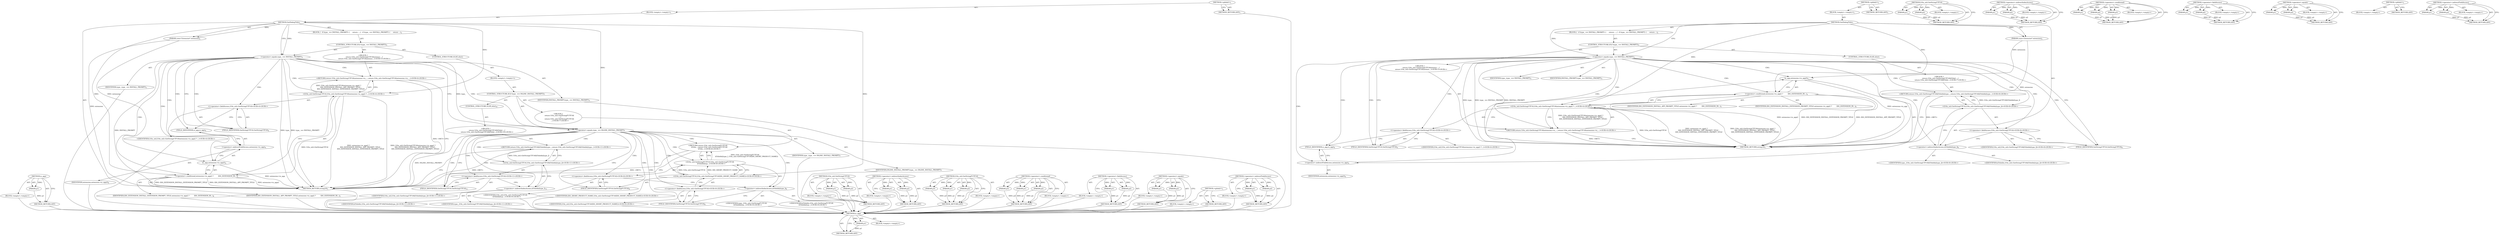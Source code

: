 digraph "&lt;operator&gt;.indirectFieldAccess" {
vulnerable_100 [label=<(METHOD,is_app)>];
vulnerable_101 [label=<(PARAM,p1)>];
vulnerable_102 [label=<(BLOCK,&lt;empty&gt;,&lt;empty&gt;)>];
vulnerable_103 [label=<(METHOD_RETURN,ANY)>];
vulnerable_6 [label=<(METHOD,&lt;global&gt;)<SUB>1</SUB>>];
vulnerable_7 [label=<(BLOCK,&lt;empty&gt;,&lt;empty&gt;)<SUB>1</SUB>>];
vulnerable_8 [label=<(METHOD,GetDialogTitle)<SUB>1</SUB>>];
vulnerable_9 [label=<(PARAM,const Extension* extension)<SUB>2</SUB>>];
vulnerable_10 [label=<(BLOCK,{
  if (type_ == INSTALL_PROMPT) {
     return ...,{
  if (type_ == INSTALL_PROMPT) {
     return ...)<SUB>2</SUB>>];
vulnerable_11 [label=<(CONTROL_STRUCTURE,IF,if (type_ == INSTALL_PROMPT))<SUB>3</SUB>>];
vulnerable_12 [label=<(&lt;operator&gt;.equals,type_ == INSTALL_PROMPT)<SUB>3</SUB>>];
vulnerable_13 [label=<(IDENTIFIER,type_,type_ == INSTALL_PROMPT)<SUB>3</SUB>>];
vulnerable_14 [label=<(IDENTIFIER,INSTALL_PROMPT,type_ == INSTALL_PROMPT)<SUB>3</SUB>>];
vulnerable_15 [label="<(BLOCK,{
     return l10n_util::GetStringUTF16(extensi...,{
     return l10n_util::GetStringUTF16(extensi...)<SUB>3</SUB>>"];
vulnerable_16 [label="<(RETURN,return l10n_util::GetStringUTF16(extension-&gt;is_...,return l10n_util::GetStringUTF16(extension-&gt;is_...)<SUB>4</SUB>>"];
vulnerable_17 [label="<(l10n_util.GetStringUTF16,l10n_util::GetStringUTF16(extension-&gt;is_app() ?...)<SUB>4</SUB>>"];
vulnerable_18 [label="<(&lt;operator&gt;.fieldAccess,l10n_util::GetStringUTF16)<SUB>4</SUB>>"];
vulnerable_19 [label="<(IDENTIFIER,l10n_util,l10n_util::GetStringUTF16(extension-&gt;is_app() ?...)<SUB>4</SUB>>"];
vulnerable_20 [label=<(FIELD_IDENTIFIER,GetStringUTF16,GetStringUTF16)<SUB>4</SUB>>];
vulnerable_21 [label=<(&lt;operator&gt;.conditional,extension-&gt;is_app() ?
         IDS_EXTENSION_IN...)<SUB>4</SUB>>];
vulnerable_22 [label=<(is_app,extension-&gt;is_app())<SUB>4</SUB>>];
vulnerable_23 [label=<(&lt;operator&gt;.indirectFieldAccess,extension-&gt;is_app)<SUB>4</SUB>>];
vulnerable_24 [label=<(IDENTIFIER,extension,extension-&gt;is_app())<SUB>4</SUB>>];
vulnerable_25 [label=<(FIELD_IDENTIFIER,is_app,is_app)<SUB>4</SUB>>];
vulnerable_26 [label=<(IDENTIFIER,IDS_EXTENSION_INSTALL_APP_PROMPT_TITLE,extension-&gt;is_app() ?
         IDS_EXTENSION_IN...)<SUB>5</SUB>>];
vulnerable_27 [label=<(IDENTIFIER,IDS_EXTENSION_INSTALL_EXTENSION_PROMPT_TITLE,extension-&gt;is_app() ?
         IDS_EXTENSION_IN...)<SUB>6</SUB>>];
vulnerable_28 [label=<(CONTROL_STRUCTURE,ELSE,else)<SUB>7</SUB>>];
vulnerable_29 [label=<(BLOCK,&lt;empty&gt;,&lt;empty&gt;)<SUB>7</SUB>>];
vulnerable_30 [label=<(CONTROL_STRUCTURE,IF,if (type_ == INLINE_INSTALL_PROMPT))<SUB>7</SUB>>];
vulnerable_31 [label=<(&lt;operator&gt;.equals,type_ == INLINE_INSTALL_PROMPT)<SUB>7</SUB>>];
vulnerable_32 [label=<(IDENTIFIER,type_,type_ == INLINE_INSTALL_PROMPT)<SUB>7</SUB>>];
vulnerable_33 [label=<(IDENTIFIER,INLINE_INSTALL_PROMPT,type_ == INLINE_INSTALL_PROMPT)<SUB>7</SUB>>];
vulnerable_34 [label="<(BLOCK,{
    return l10n_util::GetStringFUTF16(
      ...,{
    return l10n_util::GetStringFUTF16(
      ...)<SUB>7</SUB>>"];
vulnerable_35 [label="<(RETURN,return l10n_util::GetStringFUTF16(
      kTitle...,return l10n_util::GetStringFUTF16(
      kTitle...)<SUB>8</SUB>>"];
vulnerable_36 [label="<(l10n_util.GetStringFUTF16,l10n_util::GetStringFUTF16(
      kTitleIds[typ...)<SUB>8</SUB>>"];
vulnerable_37 [label="<(&lt;operator&gt;.fieldAccess,l10n_util::GetStringFUTF16)<SUB>8</SUB>>"];
vulnerable_38 [label="<(IDENTIFIER,l10n_util,l10n_util::GetStringFUTF16(
      kTitleIds[typ...)<SUB>8</SUB>>"];
vulnerable_39 [label=<(FIELD_IDENTIFIER,GetStringFUTF16,GetStringFUTF16)<SUB>8</SUB>>];
vulnerable_40 [label=<(&lt;operator&gt;.indirectIndexAccess,kTitleIds[type_])<SUB>9</SUB>>];
vulnerable_41 [label="<(IDENTIFIER,kTitleIds,l10n_util::GetStringFUTF16(
      kTitleIds[typ...)<SUB>9</SUB>>"];
vulnerable_42 [label="<(IDENTIFIER,type_,l10n_util::GetStringFUTF16(
      kTitleIds[typ...)<SUB>9</SUB>>"];
vulnerable_43 [label="<(l10n_util.GetStringUTF16,l10n_util::GetStringUTF16(IDS_SHORT_PRODUCT_NAME))<SUB>9</SUB>>"];
vulnerable_44 [label="<(&lt;operator&gt;.fieldAccess,l10n_util::GetStringUTF16)<SUB>9</SUB>>"];
vulnerable_45 [label="<(IDENTIFIER,l10n_util,l10n_util::GetStringUTF16(IDS_SHORT_PRODUCT_NAME))<SUB>9</SUB>>"];
vulnerable_46 [label=<(FIELD_IDENTIFIER,GetStringUTF16,GetStringUTF16)<SUB>9</SUB>>];
vulnerable_47 [label="<(IDENTIFIER,IDS_SHORT_PRODUCT_NAME,l10n_util::GetStringUTF16(IDS_SHORT_PRODUCT_NAME))<SUB>9</SUB>>"];
vulnerable_48 [label=<(CONTROL_STRUCTURE,ELSE,else)<SUB>10</SUB>>];
vulnerable_49 [label="<(BLOCK,{
     return l10n_util::GetStringUTF16(kTitleI...,{
     return l10n_util::GetStringUTF16(kTitleI...)<SUB>10</SUB>>"];
vulnerable_50 [label="<(RETURN,return l10n_util::GetStringUTF16(kTitleIds[type...,return l10n_util::GetStringUTF16(kTitleIds[type...)<SUB>11</SUB>>"];
vulnerable_51 [label="<(l10n_util.GetStringUTF16,l10n_util::GetStringUTF16(kTitleIds[type_]))<SUB>11</SUB>>"];
vulnerable_52 [label="<(&lt;operator&gt;.fieldAccess,l10n_util::GetStringUTF16)<SUB>11</SUB>>"];
vulnerable_53 [label="<(IDENTIFIER,l10n_util,l10n_util::GetStringUTF16(kTitleIds[type_]))<SUB>11</SUB>>"];
vulnerable_54 [label=<(FIELD_IDENTIFIER,GetStringUTF16,GetStringUTF16)<SUB>11</SUB>>];
vulnerable_55 [label=<(&lt;operator&gt;.indirectIndexAccess,kTitleIds[type_])<SUB>11</SUB>>];
vulnerable_56 [label="<(IDENTIFIER,kTitleIds,l10n_util::GetStringUTF16(kTitleIds[type_]))<SUB>11</SUB>>"];
vulnerable_57 [label="<(IDENTIFIER,type_,l10n_util::GetStringUTF16(kTitleIds[type_]))<SUB>11</SUB>>"];
vulnerable_58 [label=<(METHOD_RETURN,string16)<SUB>1</SUB>>];
vulnerable_60 [label=<(METHOD_RETURN,ANY)<SUB>1</SUB>>];
vulnerable_84 [label=<(METHOD,l10n_util.GetStringUTF16)>];
vulnerable_85 [label=<(PARAM,p1)>];
vulnerable_86 [label=<(PARAM,p2)>];
vulnerable_87 [label=<(BLOCK,&lt;empty&gt;,&lt;empty&gt;)>];
vulnerable_88 [label=<(METHOD_RETURN,ANY)>];
vulnerable_115 [label=<(METHOD,&lt;operator&gt;.indirectIndexAccess)>];
vulnerable_116 [label=<(PARAM,p1)>];
vulnerable_117 [label=<(PARAM,p2)>];
vulnerable_118 [label=<(BLOCK,&lt;empty&gt;,&lt;empty&gt;)>];
vulnerable_119 [label=<(METHOD_RETURN,ANY)>];
vulnerable_109 [label=<(METHOD,l10n_util.GetStringFUTF16)>];
vulnerable_110 [label=<(PARAM,p1)>];
vulnerable_111 [label=<(PARAM,p2)>];
vulnerable_112 [label=<(PARAM,p3)>];
vulnerable_113 [label=<(BLOCK,&lt;empty&gt;,&lt;empty&gt;)>];
vulnerable_114 [label=<(METHOD_RETURN,ANY)>];
vulnerable_94 [label=<(METHOD,&lt;operator&gt;.conditional)>];
vulnerable_95 [label=<(PARAM,p1)>];
vulnerable_96 [label=<(PARAM,p2)>];
vulnerable_97 [label=<(PARAM,p3)>];
vulnerable_98 [label=<(BLOCK,&lt;empty&gt;,&lt;empty&gt;)>];
vulnerable_99 [label=<(METHOD_RETURN,ANY)>];
vulnerable_89 [label=<(METHOD,&lt;operator&gt;.fieldAccess)>];
vulnerable_90 [label=<(PARAM,p1)>];
vulnerable_91 [label=<(PARAM,p2)>];
vulnerable_92 [label=<(BLOCK,&lt;empty&gt;,&lt;empty&gt;)>];
vulnerable_93 [label=<(METHOD_RETURN,ANY)>];
vulnerable_79 [label=<(METHOD,&lt;operator&gt;.equals)>];
vulnerable_80 [label=<(PARAM,p1)>];
vulnerable_81 [label=<(PARAM,p2)>];
vulnerable_82 [label=<(BLOCK,&lt;empty&gt;,&lt;empty&gt;)>];
vulnerable_83 [label=<(METHOD_RETURN,ANY)>];
vulnerable_73 [label=<(METHOD,&lt;global&gt;)<SUB>1</SUB>>];
vulnerable_74 [label=<(BLOCK,&lt;empty&gt;,&lt;empty&gt;)>];
vulnerable_75 [label=<(METHOD_RETURN,ANY)>];
vulnerable_104 [label=<(METHOD,&lt;operator&gt;.indirectFieldAccess)>];
vulnerable_105 [label=<(PARAM,p1)>];
vulnerable_106 [label=<(PARAM,p2)>];
vulnerable_107 [label=<(BLOCK,&lt;empty&gt;,&lt;empty&gt;)>];
vulnerable_108 [label=<(METHOD_RETURN,ANY)>];
fixed_78 [label=<(METHOD,is_app)>];
fixed_79 [label=<(PARAM,p1)>];
fixed_80 [label=<(BLOCK,&lt;empty&gt;,&lt;empty&gt;)>];
fixed_81 [label=<(METHOD_RETURN,ANY)>];
fixed_6 [label=<(METHOD,&lt;global&gt;)<SUB>1</SUB>>];
fixed_7 [label=<(BLOCK,&lt;empty&gt;,&lt;empty&gt;)<SUB>1</SUB>>];
fixed_8 [label=<(METHOD,GetDialogTitle)<SUB>1</SUB>>];
fixed_9 [label=<(PARAM,const Extension* extension)<SUB>2</SUB>>];
fixed_10 [label=<(BLOCK,{
  if (type_ == INSTALL_PROMPT) {
     return ...,{
  if (type_ == INSTALL_PROMPT) {
     return ...)<SUB>2</SUB>>];
fixed_11 [label=<(CONTROL_STRUCTURE,IF,if (type_ == INSTALL_PROMPT))<SUB>3</SUB>>];
fixed_12 [label=<(&lt;operator&gt;.equals,type_ == INSTALL_PROMPT)<SUB>3</SUB>>];
fixed_13 [label=<(IDENTIFIER,type_,type_ == INSTALL_PROMPT)<SUB>3</SUB>>];
fixed_14 [label=<(IDENTIFIER,INSTALL_PROMPT,type_ == INSTALL_PROMPT)<SUB>3</SUB>>];
fixed_15 [label="<(BLOCK,{
     return l10n_util::GetStringUTF16(extensi...,{
     return l10n_util::GetStringUTF16(extensi...)<SUB>3</SUB>>"];
fixed_16 [label="<(RETURN,return l10n_util::GetStringUTF16(extension-&gt;is_...,return l10n_util::GetStringUTF16(extension-&gt;is_...)<SUB>4</SUB>>"];
fixed_17 [label="<(l10n_util.GetStringUTF16,l10n_util::GetStringUTF16(extension-&gt;is_app() ?...)<SUB>4</SUB>>"];
fixed_18 [label="<(&lt;operator&gt;.fieldAccess,l10n_util::GetStringUTF16)<SUB>4</SUB>>"];
fixed_19 [label="<(IDENTIFIER,l10n_util,l10n_util::GetStringUTF16(extension-&gt;is_app() ?...)<SUB>4</SUB>>"];
fixed_20 [label=<(FIELD_IDENTIFIER,GetStringUTF16,GetStringUTF16)<SUB>4</SUB>>];
fixed_21 [label=<(&lt;operator&gt;.conditional,extension-&gt;is_app() ?
         IDS_EXTENSION_IN...)<SUB>4</SUB>>];
fixed_22 [label=<(is_app,extension-&gt;is_app())<SUB>4</SUB>>];
fixed_23 [label=<(&lt;operator&gt;.indirectFieldAccess,extension-&gt;is_app)<SUB>4</SUB>>];
fixed_24 [label=<(IDENTIFIER,extension,extension-&gt;is_app())<SUB>4</SUB>>];
fixed_25 [label=<(FIELD_IDENTIFIER,is_app,is_app)<SUB>4</SUB>>];
fixed_26 [label=<(IDENTIFIER,IDS_EXTENSION_INSTALL_APP_PROMPT_TITLE,extension-&gt;is_app() ?
         IDS_EXTENSION_IN...)<SUB>5</SUB>>];
fixed_27 [label=<(IDENTIFIER,IDS_EXTENSION_INSTALL_EXTENSION_PROMPT_TITLE,extension-&gt;is_app() ?
         IDS_EXTENSION_IN...)<SUB>6</SUB>>];
fixed_28 [label=<(CONTROL_STRUCTURE,ELSE,else)<SUB>7</SUB>>];
fixed_29 [label="<(BLOCK,{
     return l10n_util::GetStringUTF16(kTitleI...,{
     return l10n_util::GetStringUTF16(kTitleI...)<SUB>7</SUB>>"];
fixed_30 [label="<(RETURN,return l10n_util::GetStringUTF16(kTitleIds[type...,return l10n_util::GetStringUTF16(kTitleIds[type...)<SUB>8</SUB>>"];
fixed_31 [label="<(l10n_util.GetStringUTF16,l10n_util::GetStringUTF16(kTitleIds[type_]))<SUB>8</SUB>>"];
fixed_32 [label="<(&lt;operator&gt;.fieldAccess,l10n_util::GetStringUTF16)<SUB>8</SUB>>"];
fixed_33 [label="<(IDENTIFIER,l10n_util,l10n_util::GetStringUTF16(kTitleIds[type_]))<SUB>8</SUB>>"];
fixed_34 [label=<(FIELD_IDENTIFIER,GetStringUTF16,GetStringUTF16)<SUB>8</SUB>>];
fixed_35 [label=<(&lt;operator&gt;.indirectIndexAccess,kTitleIds[type_])<SUB>8</SUB>>];
fixed_36 [label="<(IDENTIFIER,kTitleIds,l10n_util::GetStringUTF16(kTitleIds[type_]))<SUB>8</SUB>>"];
fixed_37 [label="<(IDENTIFIER,type_,l10n_util::GetStringUTF16(kTitleIds[type_]))<SUB>8</SUB>>"];
fixed_38 [label=<(METHOD_RETURN,string16)<SUB>1</SUB>>];
fixed_40 [label=<(METHOD_RETURN,ANY)<SUB>1</SUB>>];
fixed_62 [label=<(METHOD,l10n_util.GetStringUTF16)>];
fixed_63 [label=<(PARAM,p1)>];
fixed_64 [label=<(PARAM,p2)>];
fixed_65 [label=<(BLOCK,&lt;empty&gt;,&lt;empty&gt;)>];
fixed_66 [label=<(METHOD_RETURN,ANY)>];
fixed_87 [label=<(METHOD,&lt;operator&gt;.indirectIndexAccess)>];
fixed_88 [label=<(PARAM,p1)>];
fixed_89 [label=<(PARAM,p2)>];
fixed_90 [label=<(BLOCK,&lt;empty&gt;,&lt;empty&gt;)>];
fixed_91 [label=<(METHOD_RETURN,ANY)>];
fixed_72 [label=<(METHOD,&lt;operator&gt;.conditional)>];
fixed_73 [label=<(PARAM,p1)>];
fixed_74 [label=<(PARAM,p2)>];
fixed_75 [label=<(PARAM,p3)>];
fixed_76 [label=<(BLOCK,&lt;empty&gt;,&lt;empty&gt;)>];
fixed_77 [label=<(METHOD_RETURN,ANY)>];
fixed_67 [label=<(METHOD,&lt;operator&gt;.fieldAccess)>];
fixed_68 [label=<(PARAM,p1)>];
fixed_69 [label=<(PARAM,p2)>];
fixed_70 [label=<(BLOCK,&lt;empty&gt;,&lt;empty&gt;)>];
fixed_71 [label=<(METHOD_RETURN,ANY)>];
fixed_57 [label=<(METHOD,&lt;operator&gt;.equals)>];
fixed_58 [label=<(PARAM,p1)>];
fixed_59 [label=<(PARAM,p2)>];
fixed_60 [label=<(BLOCK,&lt;empty&gt;,&lt;empty&gt;)>];
fixed_61 [label=<(METHOD_RETURN,ANY)>];
fixed_51 [label=<(METHOD,&lt;global&gt;)<SUB>1</SUB>>];
fixed_52 [label=<(BLOCK,&lt;empty&gt;,&lt;empty&gt;)>];
fixed_53 [label=<(METHOD_RETURN,ANY)>];
fixed_82 [label=<(METHOD,&lt;operator&gt;.indirectFieldAccess)>];
fixed_83 [label=<(PARAM,p1)>];
fixed_84 [label=<(PARAM,p2)>];
fixed_85 [label=<(BLOCK,&lt;empty&gt;,&lt;empty&gt;)>];
fixed_86 [label=<(METHOD_RETURN,ANY)>];
vulnerable_100 -> vulnerable_101  [key=0, label="AST: "];
vulnerable_100 -> vulnerable_101  [key=1, label="DDG: "];
vulnerable_100 -> vulnerable_102  [key=0, label="AST: "];
vulnerable_100 -> vulnerable_103  [key=0, label="AST: "];
vulnerable_100 -> vulnerable_103  [key=1, label="CFG: "];
vulnerable_101 -> vulnerable_103  [key=0, label="DDG: p1"];
vulnerable_102 -> fixed_78  [key=0];
vulnerable_103 -> fixed_78  [key=0];
vulnerable_6 -> vulnerable_7  [key=0, label="AST: "];
vulnerable_6 -> vulnerable_60  [key=0, label="AST: "];
vulnerable_6 -> vulnerable_60  [key=1, label="CFG: "];
vulnerable_7 -> vulnerable_8  [key=0, label="AST: "];
vulnerable_8 -> vulnerable_9  [key=0, label="AST: "];
vulnerable_8 -> vulnerable_9  [key=1, label="DDG: "];
vulnerable_8 -> vulnerable_10  [key=0, label="AST: "];
vulnerable_8 -> vulnerable_58  [key=0, label="AST: "];
vulnerable_8 -> vulnerable_12  [key=0, label="CFG: "];
vulnerable_8 -> vulnerable_12  [key=1, label="DDG: "];
vulnerable_8 -> vulnerable_17  [key=0, label="DDG: "];
vulnerable_8 -> vulnerable_21  [key=0, label="DDG: "];
vulnerable_8 -> vulnerable_31  [key=0, label="DDG: "];
vulnerable_8 -> vulnerable_43  [key=0, label="DDG: "];
vulnerable_9 -> vulnerable_58  [key=0, label="DDG: extension"];
vulnerable_9 -> vulnerable_22  [key=0, label="DDG: extension"];
vulnerable_10 -> vulnerable_11  [key=0, label="AST: "];
vulnerable_11 -> vulnerable_12  [key=0, label="AST: "];
vulnerable_11 -> vulnerable_15  [key=0, label="AST: "];
vulnerable_11 -> vulnerable_28  [key=0, label="AST: "];
vulnerable_12 -> vulnerable_13  [key=0, label="AST: "];
vulnerable_12 -> vulnerable_14  [key=0, label="AST: "];
vulnerable_12 -> vulnerable_20  [key=0, label="CFG: "];
vulnerable_12 -> vulnerable_20  [key=1, label="CDG: "];
vulnerable_12 -> vulnerable_31  [key=0, label="CFG: "];
vulnerable_12 -> vulnerable_31  [key=1, label="DDG: type_"];
vulnerable_12 -> vulnerable_31  [key=2, label="CDG: "];
vulnerable_12 -> vulnerable_58  [key=0, label="DDG: type_"];
vulnerable_12 -> vulnerable_58  [key=1, label="DDG: type_ == INSTALL_PROMPT"];
vulnerable_12 -> vulnerable_58  [key=2, label="DDG: INSTALL_PROMPT"];
vulnerable_12 -> vulnerable_16  [key=0, label="CDG: "];
vulnerable_12 -> vulnerable_17  [key=0, label="CDG: "];
vulnerable_12 -> vulnerable_21  [key=0, label="CDG: "];
vulnerable_12 -> vulnerable_23  [key=0, label="CDG: "];
vulnerable_12 -> vulnerable_25  [key=0, label="CDG: "];
vulnerable_12 -> vulnerable_22  [key=0, label="CDG: "];
vulnerable_12 -> vulnerable_18  [key=0, label="CDG: "];
vulnerable_13 -> fixed_78  [key=0];
vulnerable_14 -> fixed_78  [key=0];
vulnerable_15 -> vulnerable_16  [key=0, label="AST: "];
vulnerable_16 -> vulnerable_17  [key=0, label="AST: "];
vulnerable_16 -> vulnerable_58  [key=0, label="CFG: "];
vulnerable_16 -> vulnerable_58  [key=1, label="DDG: &lt;RET&gt;"];
vulnerable_17 -> vulnerable_18  [key=0, label="AST: "];
vulnerable_17 -> vulnerable_21  [key=0, label="AST: "];
vulnerable_17 -> vulnerable_16  [key=0, label="CFG: "];
vulnerable_17 -> vulnerable_16  [key=1, label="DDG: l10n_util::GetStringUTF16(extension-&gt;is_app() ?
         IDS_EXTENSION_INSTALL_APP_PROMPT_TITLE :
         IDS_EXTENSION_INSTALL_EXTENSION_PROMPT_TITLE)"];
vulnerable_17 -> vulnerable_58  [key=0, label="DDG: l10n_util::GetStringUTF16"];
vulnerable_17 -> vulnerable_58  [key=1, label="DDG: extension-&gt;is_app() ?
         IDS_EXTENSION_INSTALL_APP_PROMPT_TITLE :
         IDS_EXTENSION_INSTALL_EXTENSION_PROMPT_TITLE"];
vulnerable_17 -> vulnerable_58  [key=2, label="DDG: l10n_util::GetStringUTF16(extension-&gt;is_app() ?
         IDS_EXTENSION_INSTALL_APP_PROMPT_TITLE :
         IDS_EXTENSION_INSTALL_EXTENSION_PROMPT_TITLE)"];
vulnerable_18 -> vulnerable_19  [key=0, label="AST: "];
vulnerable_18 -> vulnerable_20  [key=0, label="AST: "];
vulnerable_18 -> vulnerable_25  [key=0, label="CFG: "];
vulnerable_19 -> fixed_78  [key=0];
vulnerable_20 -> vulnerable_18  [key=0, label="CFG: "];
vulnerable_21 -> vulnerable_22  [key=0, label="AST: "];
vulnerable_21 -> vulnerable_26  [key=0, label="AST: "];
vulnerable_21 -> vulnerable_27  [key=0, label="AST: "];
vulnerable_21 -> vulnerable_17  [key=0, label="CFG: "];
vulnerable_21 -> vulnerable_58  [key=0, label="DDG: extension-&gt;is_app()"];
vulnerable_21 -> vulnerable_58  [key=1, label="DDG: IDS_EXTENSION_INSTALL_EXTENSION_PROMPT_TITLE"];
vulnerable_21 -> vulnerable_58  [key=2, label="DDG: IDS_EXTENSION_INSTALL_APP_PROMPT_TITLE"];
vulnerable_22 -> vulnerable_23  [key=0, label="AST: "];
vulnerable_22 -> vulnerable_21  [key=0, label="CFG: "];
vulnerable_22 -> vulnerable_58  [key=0, label="DDG: extension-&gt;is_app"];
vulnerable_23 -> vulnerable_24  [key=0, label="AST: "];
vulnerable_23 -> vulnerable_25  [key=0, label="AST: "];
vulnerable_23 -> vulnerable_22  [key=0, label="CFG: "];
vulnerable_24 -> fixed_78  [key=0];
vulnerable_25 -> vulnerable_23  [key=0, label="CFG: "];
vulnerable_26 -> fixed_78  [key=0];
vulnerable_27 -> fixed_78  [key=0];
vulnerable_28 -> vulnerable_29  [key=0, label="AST: "];
vulnerable_29 -> vulnerable_30  [key=0, label="AST: "];
vulnerable_30 -> vulnerable_31  [key=0, label="AST: "];
vulnerable_30 -> vulnerable_34  [key=0, label="AST: "];
vulnerable_30 -> vulnerable_48  [key=0, label="AST: "];
vulnerable_31 -> vulnerable_32  [key=0, label="AST: "];
vulnerable_31 -> vulnerable_33  [key=0, label="AST: "];
vulnerable_31 -> vulnerable_39  [key=0, label="CFG: "];
vulnerable_31 -> vulnerable_39  [key=1, label="CDG: "];
vulnerable_31 -> vulnerable_54  [key=0, label="CFG: "];
vulnerable_31 -> vulnerable_54  [key=1, label="CDG: "];
vulnerable_31 -> vulnerable_58  [key=0, label="DDG: INLINE_INSTALL_PROMPT"];
vulnerable_31 -> vulnerable_51  [key=0, label="CDG: "];
vulnerable_31 -> vulnerable_36  [key=0, label="CDG: "];
vulnerable_31 -> vulnerable_52  [key=0, label="CDG: "];
vulnerable_31 -> vulnerable_37  [key=0, label="CDG: "];
vulnerable_31 -> vulnerable_46  [key=0, label="CDG: "];
vulnerable_31 -> vulnerable_40  [key=0, label="CDG: "];
vulnerable_31 -> vulnerable_50  [key=0, label="CDG: "];
vulnerable_31 -> vulnerable_44  [key=0, label="CDG: "];
vulnerable_31 -> vulnerable_35  [key=0, label="CDG: "];
vulnerable_31 -> vulnerable_55  [key=0, label="CDG: "];
vulnerable_31 -> vulnerable_43  [key=0, label="CDG: "];
vulnerable_32 -> fixed_78  [key=0];
vulnerable_33 -> fixed_78  [key=0];
vulnerable_34 -> vulnerable_35  [key=0, label="AST: "];
vulnerable_35 -> vulnerable_36  [key=0, label="AST: "];
vulnerable_35 -> vulnerable_58  [key=0, label="CFG: "];
vulnerable_35 -> vulnerable_58  [key=1, label="DDG: &lt;RET&gt;"];
vulnerable_36 -> vulnerable_37  [key=0, label="AST: "];
vulnerable_36 -> vulnerable_40  [key=0, label="AST: "];
vulnerable_36 -> vulnerable_43  [key=0, label="AST: "];
vulnerable_36 -> vulnerable_35  [key=0, label="CFG: "];
vulnerable_36 -> vulnerable_35  [key=1, label="DDG: l10n_util::GetStringFUTF16(
      kTitleIds[type_], l10n_util::GetStringUTF16(IDS_SHORT_PRODUCT_NAME))"];
vulnerable_37 -> vulnerable_38  [key=0, label="AST: "];
vulnerable_37 -> vulnerable_39  [key=0, label="AST: "];
vulnerable_37 -> vulnerable_40  [key=0, label="CFG: "];
vulnerable_38 -> fixed_78  [key=0];
vulnerable_39 -> vulnerable_37  [key=0, label="CFG: "];
vulnerable_40 -> vulnerable_41  [key=0, label="AST: "];
vulnerable_40 -> vulnerable_42  [key=0, label="AST: "];
vulnerable_40 -> vulnerable_46  [key=0, label="CFG: "];
vulnerable_41 -> fixed_78  [key=0];
vulnerable_42 -> fixed_78  [key=0];
vulnerable_43 -> vulnerable_44  [key=0, label="AST: "];
vulnerable_43 -> vulnerable_47  [key=0, label="AST: "];
vulnerable_43 -> vulnerable_36  [key=0, label="CFG: "];
vulnerable_43 -> vulnerable_36  [key=1, label="DDG: l10n_util::GetStringUTF16"];
vulnerable_43 -> vulnerable_36  [key=2, label="DDG: IDS_SHORT_PRODUCT_NAME"];
vulnerable_44 -> vulnerable_45  [key=0, label="AST: "];
vulnerable_44 -> vulnerable_46  [key=0, label="AST: "];
vulnerable_44 -> vulnerable_43  [key=0, label="CFG: "];
vulnerable_45 -> fixed_78  [key=0];
vulnerable_46 -> vulnerable_44  [key=0, label="CFG: "];
vulnerable_47 -> fixed_78  [key=0];
vulnerable_48 -> vulnerable_49  [key=0, label="AST: "];
vulnerable_49 -> vulnerable_50  [key=0, label="AST: "];
vulnerable_50 -> vulnerable_51  [key=0, label="AST: "];
vulnerable_50 -> vulnerable_58  [key=0, label="CFG: "];
vulnerable_50 -> vulnerable_58  [key=1, label="DDG: &lt;RET&gt;"];
vulnerable_51 -> vulnerable_52  [key=0, label="AST: "];
vulnerable_51 -> vulnerable_55  [key=0, label="AST: "];
vulnerable_51 -> vulnerable_50  [key=0, label="CFG: "];
vulnerable_51 -> vulnerable_50  [key=1, label="DDG: l10n_util::GetStringUTF16(kTitleIds[type_])"];
vulnerable_52 -> vulnerable_53  [key=0, label="AST: "];
vulnerable_52 -> vulnerable_54  [key=0, label="AST: "];
vulnerable_52 -> vulnerable_55  [key=0, label="CFG: "];
vulnerable_53 -> fixed_78  [key=0];
vulnerable_54 -> vulnerable_52  [key=0, label="CFG: "];
vulnerable_55 -> vulnerable_56  [key=0, label="AST: "];
vulnerable_55 -> vulnerable_57  [key=0, label="AST: "];
vulnerable_55 -> vulnerable_51  [key=0, label="CFG: "];
vulnerable_56 -> fixed_78  [key=0];
vulnerable_57 -> fixed_78  [key=0];
vulnerable_58 -> fixed_78  [key=0];
vulnerable_60 -> fixed_78  [key=0];
vulnerable_84 -> vulnerable_85  [key=0, label="AST: "];
vulnerable_84 -> vulnerable_85  [key=1, label="DDG: "];
vulnerable_84 -> vulnerable_87  [key=0, label="AST: "];
vulnerable_84 -> vulnerable_86  [key=0, label="AST: "];
vulnerable_84 -> vulnerable_86  [key=1, label="DDG: "];
vulnerable_84 -> vulnerable_88  [key=0, label="AST: "];
vulnerable_84 -> vulnerable_88  [key=1, label="CFG: "];
vulnerable_85 -> vulnerable_88  [key=0, label="DDG: p1"];
vulnerable_86 -> vulnerable_88  [key=0, label="DDG: p2"];
vulnerable_87 -> fixed_78  [key=0];
vulnerable_88 -> fixed_78  [key=0];
vulnerable_115 -> vulnerable_116  [key=0, label="AST: "];
vulnerable_115 -> vulnerable_116  [key=1, label="DDG: "];
vulnerable_115 -> vulnerable_118  [key=0, label="AST: "];
vulnerable_115 -> vulnerable_117  [key=0, label="AST: "];
vulnerable_115 -> vulnerable_117  [key=1, label="DDG: "];
vulnerable_115 -> vulnerable_119  [key=0, label="AST: "];
vulnerable_115 -> vulnerable_119  [key=1, label="CFG: "];
vulnerable_116 -> vulnerable_119  [key=0, label="DDG: p1"];
vulnerable_117 -> vulnerable_119  [key=0, label="DDG: p2"];
vulnerable_118 -> fixed_78  [key=0];
vulnerable_119 -> fixed_78  [key=0];
vulnerable_109 -> vulnerable_110  [key=0, label="AST: "];
vulnerable_109 -> vulnerable_110  [key=1, label="DDG: "];
vulnerable_109 -> vulnerable_113  [key=0, label="AST: "];
vulnerable_109 -> vulnerable_111  [key=0, label="AST: "];
vulnerable_109 -> vulnerable_111  [key=1, label="DDG: "];
vulnerable_109 -> vulnerable_114  [key=0, label="AST: "];
vulnerable_109 -> vulnerable_114  [key=1, label="CFG: "];
vulnerable_109 -> vulnerable_112  [key=0, label="AST: "];
vulnerable_109 -> vulnerable_112  [key=1, label="DDG: "];
vulnerable_110 -> vulnerable_114  [key=0, label="DDG: p1"];
vulnerable_111 -> vulnerable_114  [key=0, label="DDG: p2"];
vulnerable_112 -> vulnerable_114  [key=0, label="DDG: p3"];
vulnerable_113 -> fixed_78  [key=0];
vulnerable_114 -> fixed_78  [key=0];
vulnerable_94 -> vulnerable_95  [key=0, label="AST: "];
vulnerable_94 -> vulnerable_95  [key=1, label="DDG: "];
vulnerable_94 -> vulnerable_98  [key=0, label="AST: "];
vulnerable_94 -> vulnerable_96  [key=0, label="AST: "];
vulnerable_94 -> vulnerable_96  [key=1, label="DDG: "];
vulnerable_94 -> vulnerable_99  [key=0, label="AST: "];
vulnerable_94 -> vulnerable_99  [key=1, label="CFG: "];
vulnerable_94 -> vulnerable_97  [key=0, label="AST: "];
vulnerable_94 -> vulnerable_97  [key=1, label="DDG: "];
vulnerable_95 -> vulnerable_99  [key=0, label="DDG: p1"];
vulnerable_96 -> vulnerable_99  [key=0, label="DDG: p2"];
vulnerable_97 -> vulnerable_99  [key=0, label="DDG: p3"];
vulnerable_98 -> fixed_78  [key=0];
vulnerable_99 -> fixed_78  [key=0];
vulnerable_89 -> vulnerable_90  [key=0, label="AST: "];
vulnerable_89 -> vulnerable_90  [key=1, label="DDG: "];
vulnerable_89 -> vulnerable_92  [key=0, label="AST: "];
vulnerable_89 -> vulnerable_91  [key=0, label="AST: "];
vulnerable_89 -> vulnerable_91  [key=1, label="DDG: "];
vulnerable_89 -> vulnerable_93  [key=0, label="AST: "];
vulnerable_89 -> vulnerable_93  [key=1, label="CFG: "];
vulnerable_90 -> vulnerable_93  [key=0, label="DDG: p1"];
vulnerable_91 -> vulnerable_93  [key=0, label="DDG: p2"];
vulnerable_92 -> fixed_78  [key=0];
vulnerable_93 -> fixed_78  [key=0];
vulnerable_79 -> vulnerable_80  [key=0, label="AST: "];
vulnerable_79 -> vulnerable_80  [key=1, label="DDG: "];
vulnerable_79 -> vulnerable_82  [key=0, label="AST: "];
vulnerable_79 -> vulnerable_81  [key=0, label="AST: "];
vulnerable_79 -> vulnerable_81  [key=1, label="DDG: "];
vulnerable_79 -> vulnerable_83  [key=0, label="AST: "];
vulnerable_79 -> vulnerable_83  [key=1, label="CFG: "];
vulnerable_80 -> vulnerable_83  [key=0, label="DDG: p1"];
vulnerable_81 -> vulnerable_83  [key=0, label="DDG: p2"];
vulnerable_82 -> fixed_78  [key=0];
vulnerable_83 -> fixed_78  [key=0];
vulnerable_73 -> vulnerable_74  [key=0, label="AST: "];
vulnerable_73 -> vulnerable_75  [key=0, label="AST: "];
vulnerable_73 -> vulnerable_75  [key=1, label="CFG: "];
vulnerable_74 -> fixed_78  [key=0];
vulnerable_75 -> fixed_78  [key=0];
vulnerable_104 -> vulnerable_105  [key=0, label="AST: "];
vulnerable_104 -> vulnerable_105  [key=1, label="DDG: "];
vulnerable_104 -> vulnerable_107  [key=0, label="AST: "];
vulnerable_104 -> vulnerable_106  [key=0, label="AST: "];
vulnerable_104 -> vulnerable_106  [key=1, label="DDG: "];
vulnerable_104 -> vulnerable_108  [key=0, label="AST: "];
vulnerable_104 -> vulnerable_108  [key=1, label="CFG: "];
vulnerable_105 -> vulnerable_108  [key=0, label="DDG: p1"];
vulnerable_106 -> vulnerable_108  [key=0, label="DDG: p2"];
vulnerable_107 -> fixed_78  [key=0];
vulnerable_108 -> fixed_78  [key=0];
fixed_78 -> fixed_79  [key=0, label="AST: "];
fixed_78 -> fixed_79  [key=1, label="DDG: "];
fixed_78 -> fixed_80  [key=0, label="AST: "];
fixed_78 -> fixed_81  [key=0, label="AST: "];
fixed_78 -> fixed_81  [key=1, label="CFG: "];
fixed_79 -> fixed_81  [key=0, label="DDG: p1"];
fixed_6 -> fixed_7  [key=0, label="AST: "];
fixed_6 -> fixed_40  [key=0, label="AST: "];
fixed_6 -> fixed_40  [key=1, label="CFG: "];
fixed_7 -> fixed_8  [key=0, label="AST: "];
fixed_8 -> fixed_9  [key=0, label="AST: "];
fixed_8 -> fixed_9  [key=1, label="DDG: "];
fixed_8 -> fixed_10  [key=0, label="AST: "];
fixed_8 -> fixed_38  [key=0, label="AST: "];
fixed_8 -> fixed_12  [key=0, label="CFG: "];
fixed_8 -> fixed_12  [key=1, label="DDG: "];
fixed_8 -> fixed_17  [key=0, label="DDG: "];
fixed_8 -> fixed_21  [key=0, label="DDG: "];
fixed_9 -> fixed_38  [key=0, label="DDG: extension"];
fixed_9 -> fixed_22  [key=0, label="DDG: extension"];
fixed_10 -> fixed_11  [key=0, label="AST: "];
fixed_11 -> fixed_12  [key=0, label="AST: "];
fixed_11 -> fixed_15  [key=0, label="AST: "];
fixed_11 -> fixed_28  [key=0, label="AST: "];
fixed_12 -> fixed_13  [key=0, label="AST: "];
fixed_12 -> fixed_14  [key=0, label="AST: "];
fixed_12 -> fixed_20  [key=0, label="CFG: "];
fixed_12 -> fixed_20  [key=1, label="CDG: "];
fixed_12 -> fixed_34  [key=0, label="CFG: "];
fixed_12 -> fixed_34  [key=1, label="CDG: "];
fixed_12 -> fixed_38  [key=0, label="DDG: type_"];
fixed_12 -> fixed_38  [key=1, label="DDG: type_ == INSTALL_PROMPT"];
fixed_12 -> fixed_38  [key=2, label="DDG: INSTALL_PROMPT"];
fixed_12 -> fixed_16  [key=0, label="CDG: "];
fixed_12 -> fixed_17  [key=0, label="CDG: "];
fixed_12 -> fixed_30  [key=0, label="CDG: "];
fixed_12 -> fixed_21  [key=0, label="CDG: "];
fixed_12 -> fixed_32  [key=0, label="CDG: "];
fixed_12 -> fixed_18  [key=0, label="CDG: "];
fixed_12 -> fixed_23  [key=0, label="CDG: "];
fixed_12 -> fixed_35  [key=0, label="CDG: "];
fixed_12 -> fixed_25  [key=0, label="CDG: "];
fixed_12 -> fixed_22  [key=0, label="CDG: "];
fixed_12 -> fixed_31  [key=0, label="CDG: "];
fixed_15 -> fixed_16  [key=0, label="AST: "];
fixed_16 -> fixed_17  [key=0, label="AST: "];
fixed_16 -> fixed_38  [key=0, label="CFG: "];
fixed_16 -> fixed_38  [key=1, label="DDG: &lt;RET&gt;"];
fixed_17 -> fixed_18  [key=0, label="AST: "];
fixed_17 -> fixed_21  [key=0, label="AST: "];
fixed_17 -> fixed_16  [key=0, label="CFG: "];
fixed_17 -> fixed_16  [key=1, label="DDG: l10n_util::GetStringUTF16(extension-&gt;is_app() ?
         IDS_EXTENSION_INSTALL_APP_PROMPT_TITLE :
         IDS_EXTENSION_INSTALL_EXTENSION_PROMPT_TITLE)"];
fixed_17 -> fixed_38  [key=0, label="DDG: l10n_util::GetStringUTF16"];
fixed_17 -> fixed_38  [key=1, label="DDG: extension-&gt;is_app() ?
         IDS_EXTENSION_INSTALL_APP_PROMPT_TITLE :
         IDS_EXTENSION_INSTALL_EXTENSION_PROMPT_TITLE"];
fixed_17 -> fixed_38  [key=2, label="DDG: l10n_util::GetStringUTF16(extension-&gt;is_app() ?
         IDS_EXTENSION_INSTALL_APP_PROMPT_TITLE :
         IDS_EXTENSION_INSTALL_EXTENSION_PROMPT_TITLE)"];
fixed_18 -> fixed_19  [key=0, label="AST: "];
fixed_18 -> fixed_20  [key=0, label="AST: "];
fixed_18 -> fixed_25  [key=0, label="CFG: "];
fixed_20 -> fixed_18  [key=0, label="CFG: "];
fixed_21 -> fixed_22  [key=0, label="AST: "];
fixed_21 -> fixed_26  [key=0, label="AST: "];
fixed_21 -> fixed_27  [key=0, label="AST: "];
fixed_21 -> fixed_17  [key=0, label="CFG: "];
fixed_21 -> fixed_38  [key=0, label="DDG: extension-&gt;is_app()"];
fixed_21 -> fixed_38  [key=1, label="DDG: IDS_EXTENSION_INSTALL_EXTENSION_PROMPT_TITLE"];
fixed_21 -> fixed_38  [key=2, label="DDG: IDS_EXTENSION_INSTALL_APP_PROMPT_TITLE"];
fixed_22 -> fixed_23  [key=0, label="AST: "];
fixed_22 -> fixed_21  [key=0, label="CFG: "];
fixed_22 -> fixed_38  [key=0, label="DDG: extension-&gt;is_app"];
fixed_23 -> fixed_24  [key=0, label="AST: "];
fixed_23 -> fixed_25  [key=0, label="AST: "];
fixed_23 -> fixed_22  [key=0, label="CFG: "];
fixed_25 -> fixed_23  [key=0, label="CFG: "];
fixed_28 -> fixed_29  [key=0, label="AST: "];
fixed_29 -> fixed_30  [key=0, label="AST: "];
fixed_30 -> fixed_31  [key=0, label="AST: "];
fixed_30 -> fixed_38  [key=0, label="CFG: "];
fixed_30 -> fixed_38  [key=1, label="DDG: &lt;RET&gt;"];
fixed_31 -> fixed_32  [key=0, label="AST: "];
fixed_31 -> fixed_35  [key=0, label="AST: "];
fixed_31 -> fixed_30  [key=0, label="CFG: "];
fixed_31 -> fixed_30  [key=1, label="DDG: l10n_util::GetStringUTF16(kTitleIds[type_])"];
fixed_32 -> fixed_33  [key=0, label="AST: "];
fixed_32 -> fixed_34  [key=0, label="AST: "];
fixed_32 -> fixed_35  [key=0, label="CFG: "];
fixed_34 -> fixed_32  [key=0, label="CFG: "];
fixed_35 -> fixed_36  [key=0, label="AST: "];
fixed_35 -> fixed_37  [key=0, label="AST: "];
fixed_35 -> fixed_31  [key=0, label="CFG: "];
fixed_62 -> fixed_63  [key=0, label="AST: "];
fixed_62 -> fixed_63  [key=1, label="DDG: "];
fixed_62 -> fixed_65  [key=0, label="AST: "];
fixed_62 -> fixed_64  [key=0, label="AST: "];
fixed_62 -> fixed_64  [key=1, label="DDG: "];
fixed_62 -> fixed_66  [key=0, label="AST: "];
fixed_62 -> fixed_66  [key=1, label="CFG: "];
fixed_63 -> fixed_66  [key=0, label="DDG: p1"];
fixed_64 -> fixed_66  [key=0, label="DDG: p2"];
fixed_87 -> fixed_88  [key=0, label="AST: "];
fixed_87 -> fixed_88  [key=1, label="DDG: "];
fixed_87 -> fixed_90  [key=0, label="AST: "];
fixed_87 -> fixed_89  [key=0, label="AST: "];
fixed_87 -> fixed_89  [key=1, label="DDG: "];
fixed_87 -> fixed_91  [key=0, label="AST: "];
fixed_87 -> fixed_91  [key=1, label="CFG: "];
fixed_88 -> fixed_91  [key=0, label="DDG: p1"];
fixed_89 -> fixed_91  [key=0, label="DDG: p2"];
fixed_72 -> fixed_73  [key=0, label="AST: "];
fixed_72 -> fixed_73  [key=1, label="DDG: "];
fixed_72 -> fixed_76  [key=0, label="AST: "];
fixed_72 -> fixed_74  [key=0, label="AST: "];
fixed_72 -> fixed_74  [key=1, label="DDG: "];
fixed_72 -> fixed_77  [key=0, label="AST: "];
fixed_72 -> fixed_77  [key=1, label="CFG: "];
fixed_72 -> fixed_75  [key=0, label="AST: "];
fixed_72 -> fixed_75  [key=1, label="DDG: "];
fixed_73 -> fixed_77  [key=0, label="DDG: p1"];
fixed_74 -> fixed_77  [key=0, label="DDG: p2"];
fixed_75 -> fixed_77  [key=0, label="DDG: p3"];
fixed_67 -> fixed_68  [key=0, label="AST: "];
fixed_67 -> fixed_68  [key=1, label="DDG: "];
fixed_67 -> fixed_70  [key=0, label="AST: "];
fixed_67 -> fixed_69  [key=0, label="AST: "];
fixed_67 -> fixed_69  [key=1, label="DDG: "];
fixed_67 -> fixed_71  [key=0, label="AST: "];
fixed_67 -> fixed_71  [key=1, label="CFG: "];
fixed_68 -> fixed_71  [key=0, label="DDG: p1"];
fixed_69 -> fixed_71  [key=0, label="DDG: p2"];
fixed_57 -> fixed_58  [key=0, label="AST: "];
fixed_57 -> fixed_58  [key=1, label="DDG: "];
fixed_57 -> fixed_60  [key=0, label="AST: "];
fixed_57 -> fixed_59  [key=0, label="AST: "];
fixed_57 -> fixed_59  [key=1, label="DDG: "];
fixed_57 -> fixed_61  [key=0, label="AST: "];
fixed_57 -> fixed_61  [key=1, label="CFG: "];
fixed_58 -> fixed_61  [key=0, label="DDG: p1"];
fixed_59 -> fixed_61  [key=0, label="DDG: p2"];
fixed_51 -> fixed_52  [key=0, label="AST: "];
fixed_51 -> fixed_53  [key=0, label="AST: "];
fixed_51 -> fixed_53  [key=1, label="CFG: "];
fixed_82 -> fixed_83  [key=0, label="AST: "];
fixed_82 -> fixed_83  [key=1, label="DDG: "];
fixed_82 -> fixed_85  [key=0, label="AST: "];
fixed_82 -> fixed_84  [key=0, label="AST: "];
fixed_82 -> fixed_84  [key=1, label="DDG: "];
fixed_82 -> fixed_86  [key=0, label="AST: "];
fixed_82 -> fixed_86  [key=1, label="CFG: "];
fixed_83 -> fixed_86  [key=0, label="DDG: p1"];
fixed_84 -> fixed_86  [key=0, label="DDG: p2"];
}
